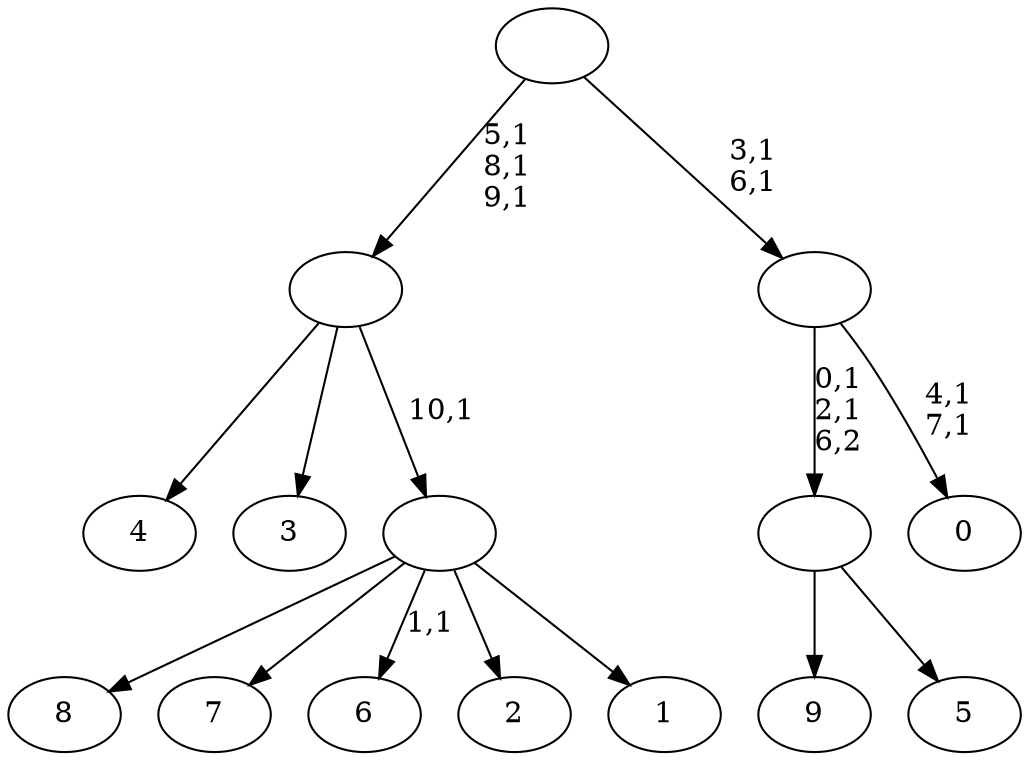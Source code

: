 digraph T {
	21 [label="9"]
	20 [label="8"]
	19 [label="7"]
	18 [label="6"]
	16 [label="5"]
	15 [label=""]
	13 [label="4"]
	12 [label="3"]
	11 [label="2"]
	10 [label="1"]
	9 [label=""]
	8 [label=""]
	5 [label="0"]
	2 [label=""]
	0 [label=""]
	15 -> 21 [label=""]
	15 -> 16 [label=""]
	9 -> 18 [label="1,1"]
	9 -> 20 [label=""]
	9 -> 19 [label=""]
	9 -> 11 [label=""]
	9 -> 10 [label=""]
	8 -> 13 [label=""]
	8 -> 12 [label=""]
	8 -> 9 [label="10,1"]
	2 -> 5 [label="4,1\n7,1"]
	2 -> 15 [label="0,1\n2,1\n6,2"]
	0 -> 2 [label="3,1\n6,1"]
	0 -> 8 [label="5,1\n8,1\n9,1"]
}
